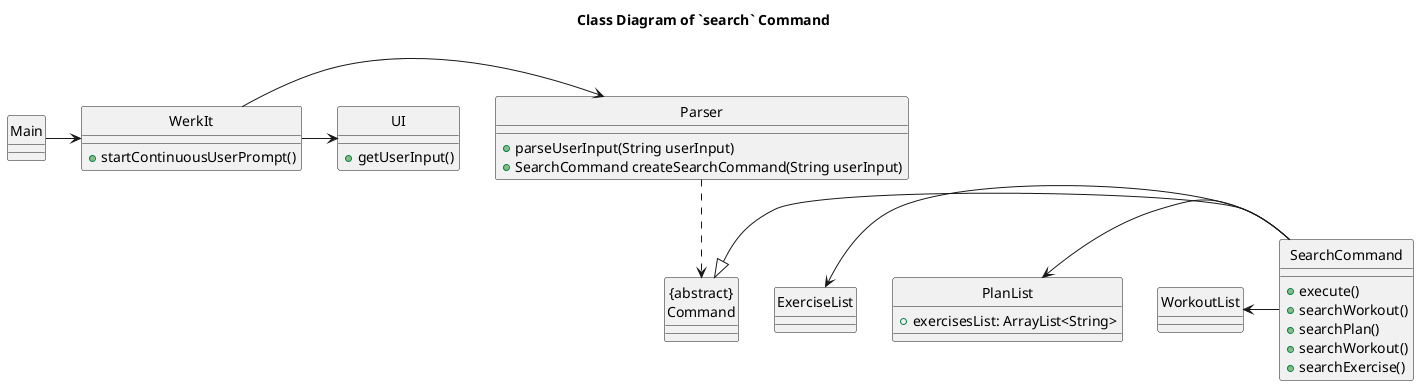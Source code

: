 @startuml
'https://plantuml.com/class-diagram
hide circle

title Class Diagram of `search` Command

Main -> WerkIt
WerkIt -> Parser
WerkIt -> UI
"{abstract}\nCommand" <|- SearchCommand
ExerciseList <- SearchCommand
PlanList <- SearchCommand
WorkoutList <- SearchCommand
Parser ..> "{abstract}\nCommand"

class WerkIt {
+ startContinuousUserPrompt()
}

class Main {

}

class SearchCommand {
+ execute()
+ searchWorkout()
+ searchPlan()
+ searchWorkout()
+ searchExercise()
}

class UI {
+ getUserInput()
}

class Parser {
+ parseUserInput(String userInput)
+ SearchCommand createSearchCommand(String userInput)
}

class ExerciseList {

}

class WorkoutList {

}

class PlanList {
+ exercisesList: ArrayList<String>
}

@enduml